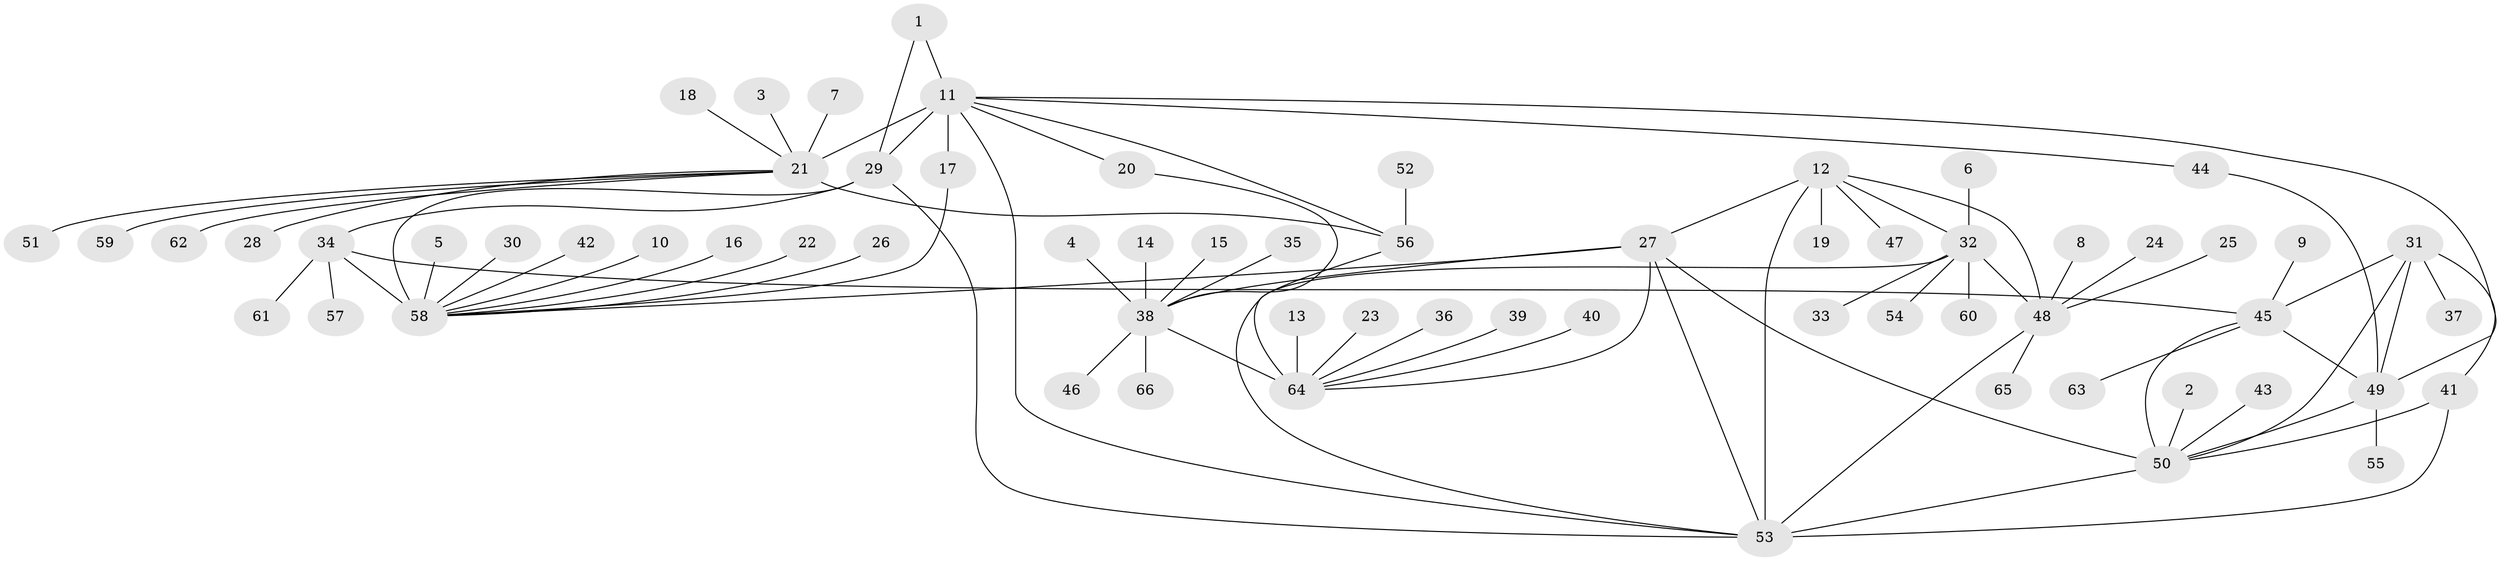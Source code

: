 // original degree distribution, {10: 0.03816793893129771, 9: 0.05343511450381679, 11: 0.015267175572519083, 5: 0.022900763358778626, 8: 0.015267175572519083, 12: 0.022900763358778626, 7: 0.03816793893129771, 14: 0.007633587786259542, 6: 0.015267175572519083, 3: 0.030534351145038167, 2: 0.10687022900763359, 1: 0.6335877862595419}
// Generated by graph-tools (version 1.1) at 2025/02/03/09/25 03:02:35]
// undirected, 66 vertices, 87 edges
graph export_dot {
graph [start="1"]
  node [color=gray90,style=filled];
  1;
  2;
  3;
  4;
  5;
  6;
  7;
  8;
  9;
  10;
  11;
  12;
  13;
  14;
  15;
  16;
  17;
  18;
  19;
  20;
  21;
  22;
  23;
  24;
  25;
  26;
  27;
  28;
  29;
  30;
  31;
  32;
  33;
  34;
  35;
  36;
  37;
  38;
  39;
  40;
  41;
  42;
  43;
  44;
  45;
  46;
  47;
  48;
  49;
  50;
  51;
  52;
  53;
  54;
  55;
  56;
  57;
  58;
  59;
  60;
  61;
  62;
  63;
  64;
  65;
  66;
  1 -- 11 [weight=1.0];
  1 -- 29 [weight=1.0];
  2 -- 50 [weight=1.0];
  3 -- 21 [weight=1.0];
  4 -- 38 [weight=1.0];
  5 -- 58 [weight=1.0];
  6 -- 32 [weight=1.0];
  7 -- 21 [weight=1.0];
  8 -- 48 [weight=1.0];
  9 -- 45 [weight=1.0];
  10 -- 58 [weight=1.0];
  11 -- 17 [weight=1.0];
  11 -- 20 [weight=1.0];
  11 -- 21 [weight=6.0];
  11 -- 29 [weight=1.0];
  11 -- 44 [weight=1.0];
  11 -- 49 [weight=1.0];
  11 -- 53 [weight=1.0];
  11 -- 56 [weight=3.0];
  12 -- 19 [weight=1.0];
  12 -- 27 [weight=1.0];
  12 -- 32 [weight=2.0];
  12 -- 47 [weight=1.0];
  12 -- 48 [weight=2.0];
  12 -- 53 [weight=4.0];
  13 -- 64 [weight=1.0];
  14 -- 38 [weight=1.0];
  15 -- 38 [weight=1.0];
  16 -- 58 [weight=1.0];
  17 -- 58 [weight=1.0];
  18 -- 21 [weight=1.0];
  20 -- 38 [weight=1.0];
  21 -- 28 [weight=1.0];
  21 -- 51 [weight=1.0];
  21 -- 56 [weight=2.0];
  21 -- 59 [weight=1.0];
  21 -- 62 [weight=1.0];
  22 -- 58 [weight=1.0];
  23 -- 64 [weight=1.0];
  24 -- 48 [weight=1.0];
  25 -- 48 [weight=1.0];
  26 -- 58 [weight=1.0];
  27 -- 38 [weight=2.0];
  27 -- 50 [weight=1.0];
  27 -- 53 [weight=1.0];
  27 -- 58 [weight=1.0];
  27 -- 64 [weight=3.0];
  29 -- 34 [weight=2.0];
  29 -- 53 [weight=1.0];
  29 -- 58 [weight=3.0];
  30 -- 58 [weight=1.0];
  31 -- 37 [weight=1.0];
  31 -- 41 [weight=1.0];
  31 -- 45 [weight=3.0];
  31 -- 49 [weight=1.0];
  31 -- 50 [weight=1.0];
  32 -- 33 [weight=1.0];
  32 -- 48 [weight=1.0];
  32 -- 53 [weight=2.0];
  32 -- 54 [weight=1.0];
  32 -- 60 [weight=1.0];
  34 -- 45 [weight=1.0];
  34 -- 57 [weight=1.0];
  34 -- 58 [weight=6.0];
  34 -- 61 [weight=1.0];
  35 -- 38 [weight=1.0];
  36 -- 64 [weight=1.0];
  38 -- 46 [weight=1.0];
  38 -- 64 [weight=6.0];
  38 -- 66 [weight=1.0];
  39 -- 64 [weight=1.0];
  40 -- 64 [weight=1.0];
  41 -- 50 [weight=1.0];
  41 -- 53 [weight=1.0];
  42 -- 58 [weight=1.0];
  43 -- 50 [weight=1.0];
  44 -- 49 [weight=1.0];
  45 -- 49 [weight=3.0];
  45 -- 50 [weight=3.0];
  45 -- 63 [weight=1.0];
  48 -- 53 [weight=2.0];
  48 -- 65 [weight=1.0];
  49 -- 50 [weight=1.0];
  49 -- 55 [weight=1.0];
  50 -- 53 [weight=1.0];
  52 -- 56 [weight=1.0];
  56 -- 64 [weight=1.0];
}
